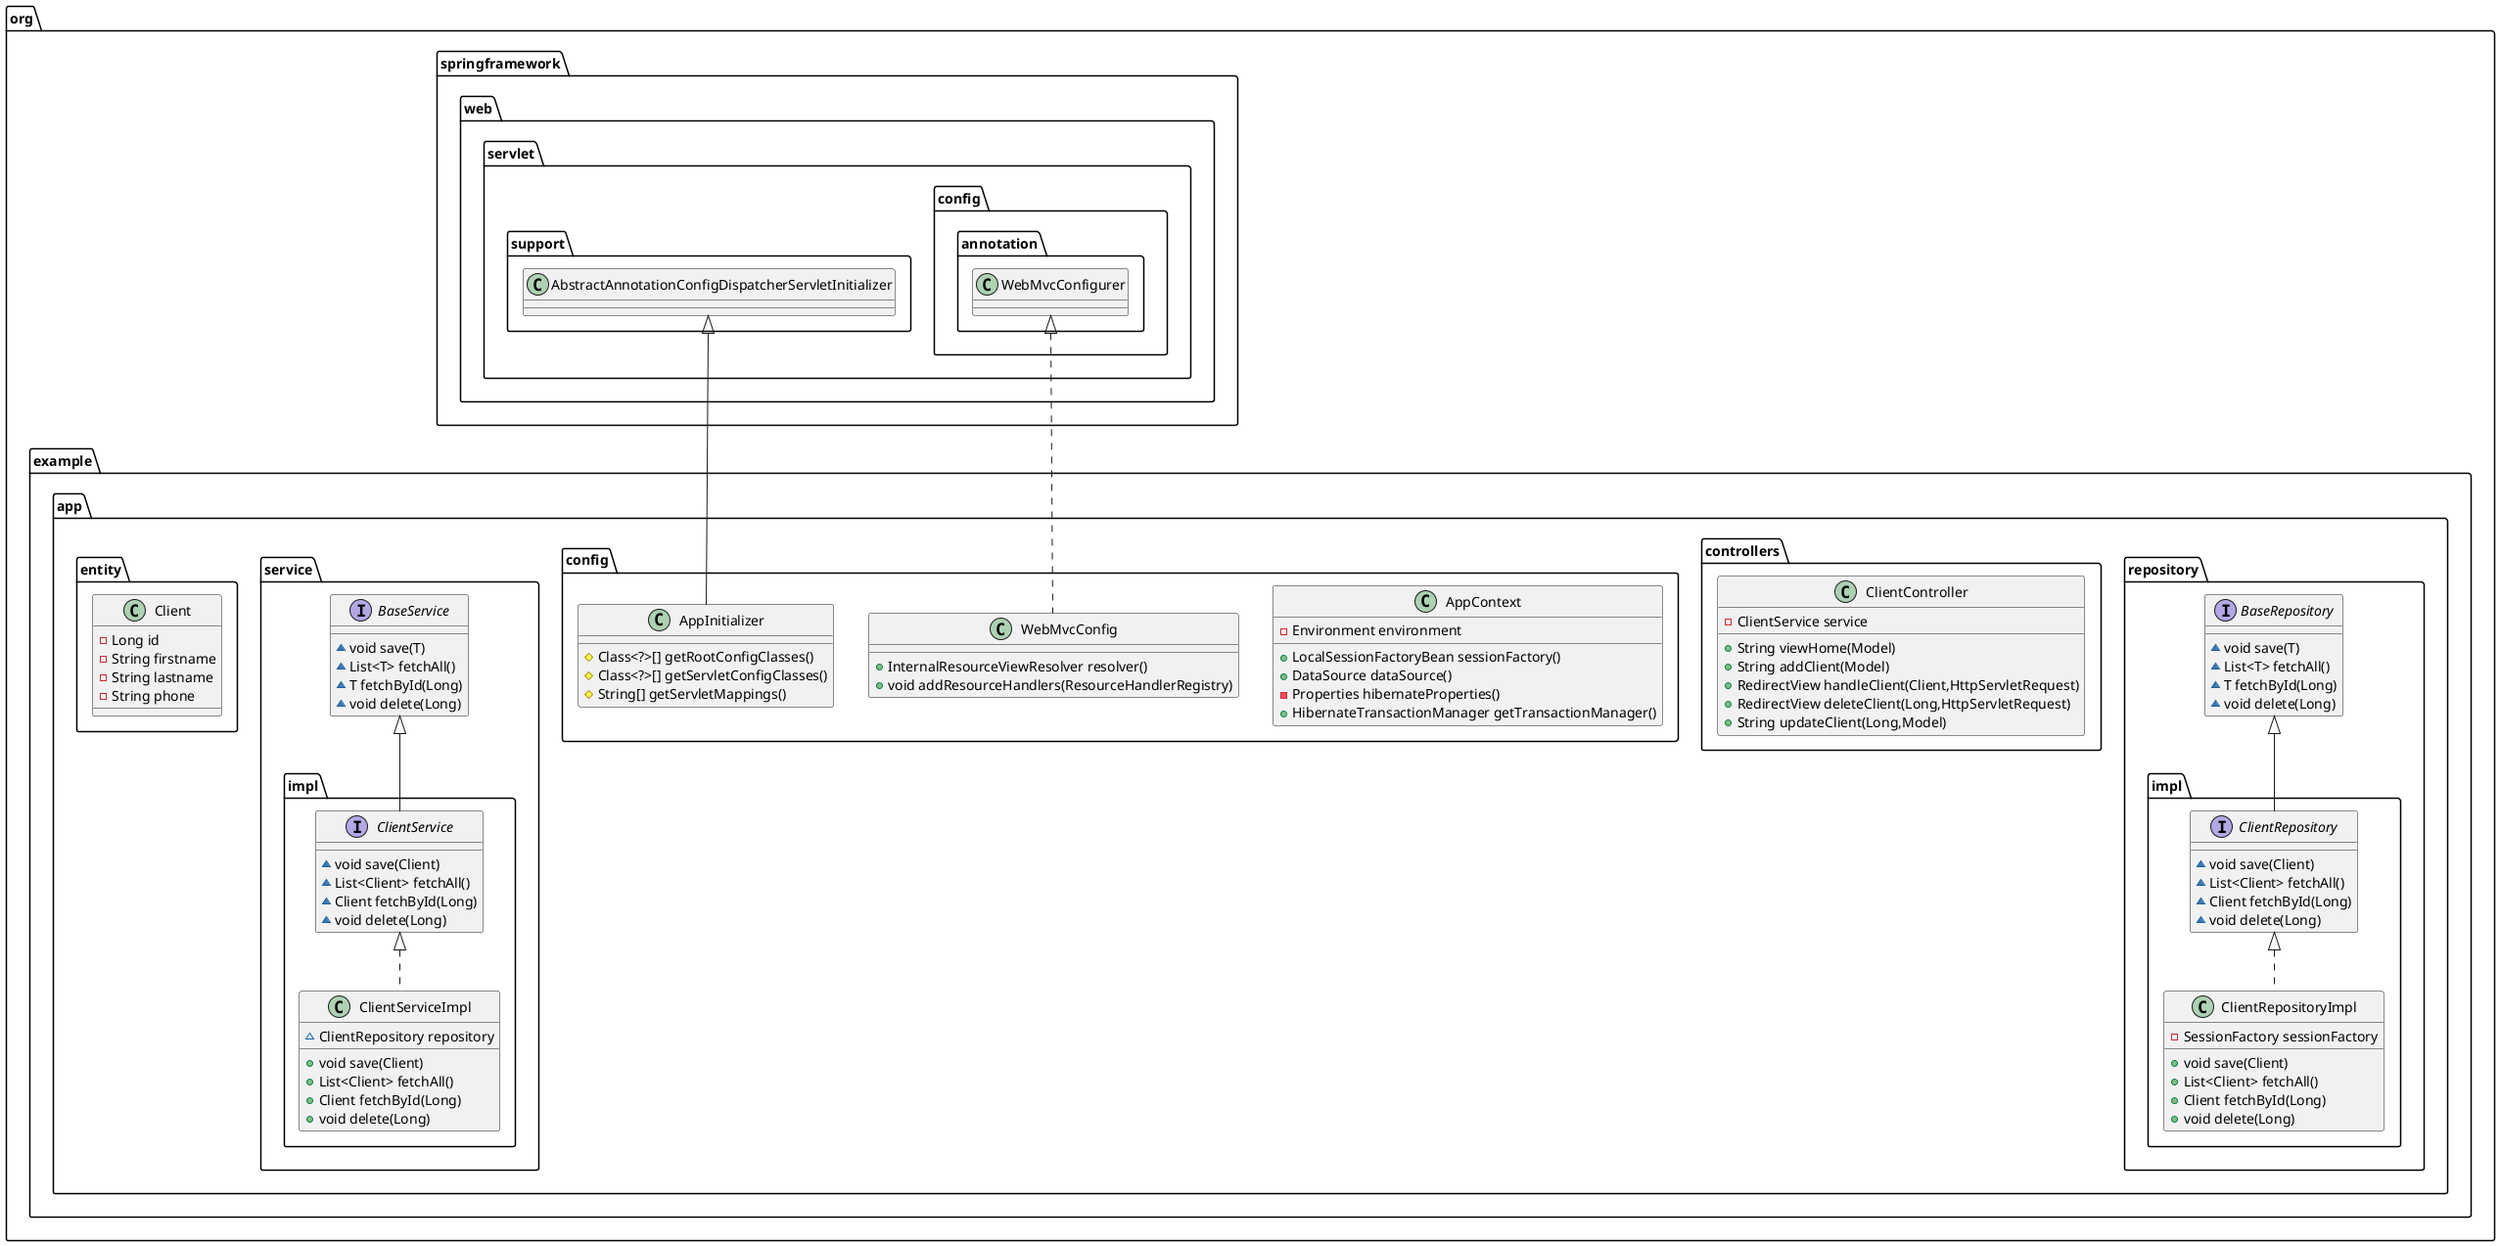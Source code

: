 @startuml
interface org.example.app.repository.BaseRepository {
~ void save(T)
~ List<T> fetchAll()
~ T fetchById(Long)
~ void delete(Long)
}
class org.example.app.controllers.ClientController {
- ClientService service
+ String viewHome(Model)
+ String addClient(Model)
+ RedirectView handleClient(Client,HttpServletRequest)
+ RedirectView deleteClient(Long,HttpServletRequest)
+ String updateClient(Long,Model)
}
class org.example.app.repository.impl.ClientRepositoryImpl {
- SessionFactory sessionFactory
+ void save(Client)
+ List<Client> fetchAll()
+ Client fetchById(Long)
+ void delete(Long)
}
class org.example.app.config.AppContext {
- Environment environment
+ LocalSessionFactoryBean sessionFactory()
+ DataSource dataSource()
- Properties hibernateProperties()
+ HibernateTransactionManager getTransactionManager()
}
class org.example.app.service.impl.ClientServiceImpl {
~ ClientRepository repository
+ void save(Client)
+ List<Client> fetchAll()
+ Client fetchById(Long)
+ void delete(Long)
}
class org.example.app.entity.Client {
- Long id
- String firstname
- String lastname
- String phone
}
interface org.example.app.service.BaseService {
~ void save(T)
~ List<T> fetchAll()
~ T fetchById(Long)
~ void delete(Long)
}
class org.example.app.config.WebMvcConfig {
+ InternalResourceViewResolver resolver()
+ void addResourceHandlers(ResourceHandlerRegistry)
}
interface org.example.app.repository.impl.ClientRepository {
~ void save(Client)
~ List<Client> fetchAll()
~ Client fetchById(Long)
~ void delete(Long)
}
interface org.example.app.service.impl.ClientService {
~ void save(Client)
~ List<Client> fetchAll()
~ Client fetchById(Long)
~ void delete(Long)
}
class org.example.app.config.AppInitializer {
# Class<?>[] getRootConfigClasses()
# Class<?>[] getServletConfigClasses()
# String[] getServletMappings()
}


org.example.app.repository.impl.ClientRepository <|.. org.example.app.repository.impl.ClientRepositoryImpl
org.example.app.service.impl.ClientService <|.. org.example.app.service.impl.ClientServiceImpl
org.springframework.web.servlet.config.annotation.WebMvcConfigurer <|.. org.example.app.config.WebMvcConfig
org.example.app.repository.BaseRepository <|-- org.example.app.repository.impl.ClientRepository
org.example.app.service.BaseService <|-- org.example.app.service.impl.ClientService
org.springframework.web.servlet.support.AbstractAnnotationConfigDispatcherServletInitializer <|-- org.example.app.config.AppInitializer
@enduml